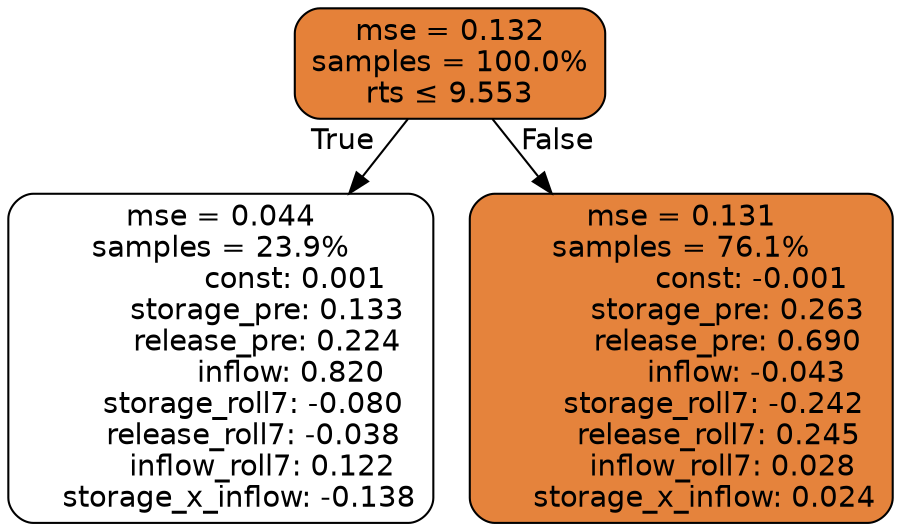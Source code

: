 digraph tree {
bgcolor="transparent"
node [shape=rectangle, style="filled, rounded", color="black", fontname=helvetica] ;
edge [fontname=helvetica] ;
	"0" [label="mse = 0.132
samples = 100.0%
rts &le; 9.553", fillcolor="#e58139"]
	"1" [label="mse = 0.044
samples = 23.9%
                const: 0.001
          storage_pre: 0.133
          release_pre: 0.224
               inflow: 0.820
       storage_roll7: -0.080
       release_roll7: -0.038
         inflow_roll7: 0.122
    storage_x_inflow: -0.138", fillcolor="#ffffff"]
	"2" [label="mse = 0.131
samples = 76.1%
               const: -0.001
          storage_pre: 0.263
          release_pre: 0.690
              inflow: -0.043
       storage_roll7: -0.242
        release_roll7: 0.245
         inflow_roll7: 0.028
     storage_x_inflow: 0.024", fillcolor="#e5833c"]

	"0" -> "1" [labeldistance=2.5, labelangle=45, headlabel="True"]
	"0" -> "2" [labeldistance=2.5, labelangle=-45, headlabel="False"]
}